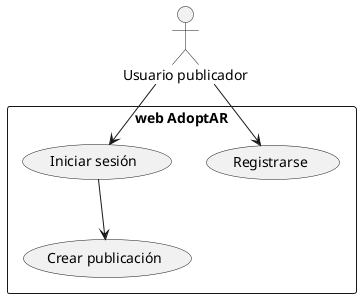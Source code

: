 @startuml caso de uso 1

'caso de uso 1 
'Usuario publicador (registrado y autenticado):
'Ver Registrarse o Iniciar sesión o Crear publicación

actor "Usuario publicador" as Publicador

rectangle "web AdoptAR" {
    
    (Registrarse) as Registrarse
    (Iniciar sesión) as IniciarSesion
    (Crear publicación) as CrearPublicacion
}

Publicador --> Registrarse
Publicador --> IniciarSesion
IniciarSesion --> CrearPublicacion

@enduml
